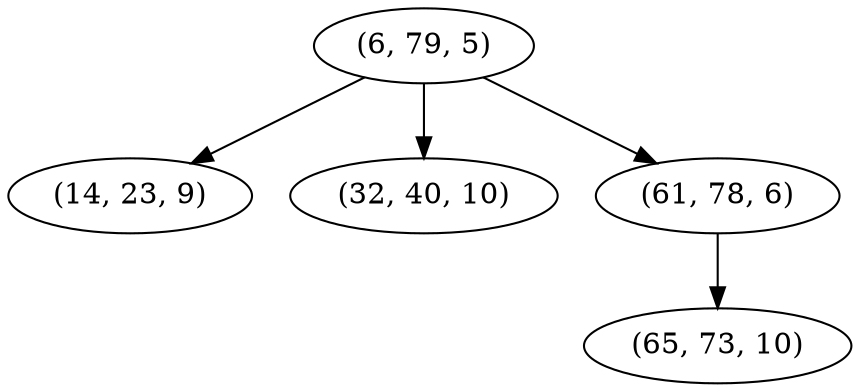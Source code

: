digraph tree {
    "(6, 79, 5)";
    "(14, 23, 9)";
    "(32, 40, 10)";
    "(61, 78, 6)";
    "(65, 73, 10)";
    "(6, 79, 5)" -> "(14, 23, 9)";
    "(6, 79, 5)" -> "(32, 40, 10)";
    "(6, 79, 5)" -> "(61, 78, 6)";
    "(61, 78, 6)" -> "(65, 73, 10)";
}
